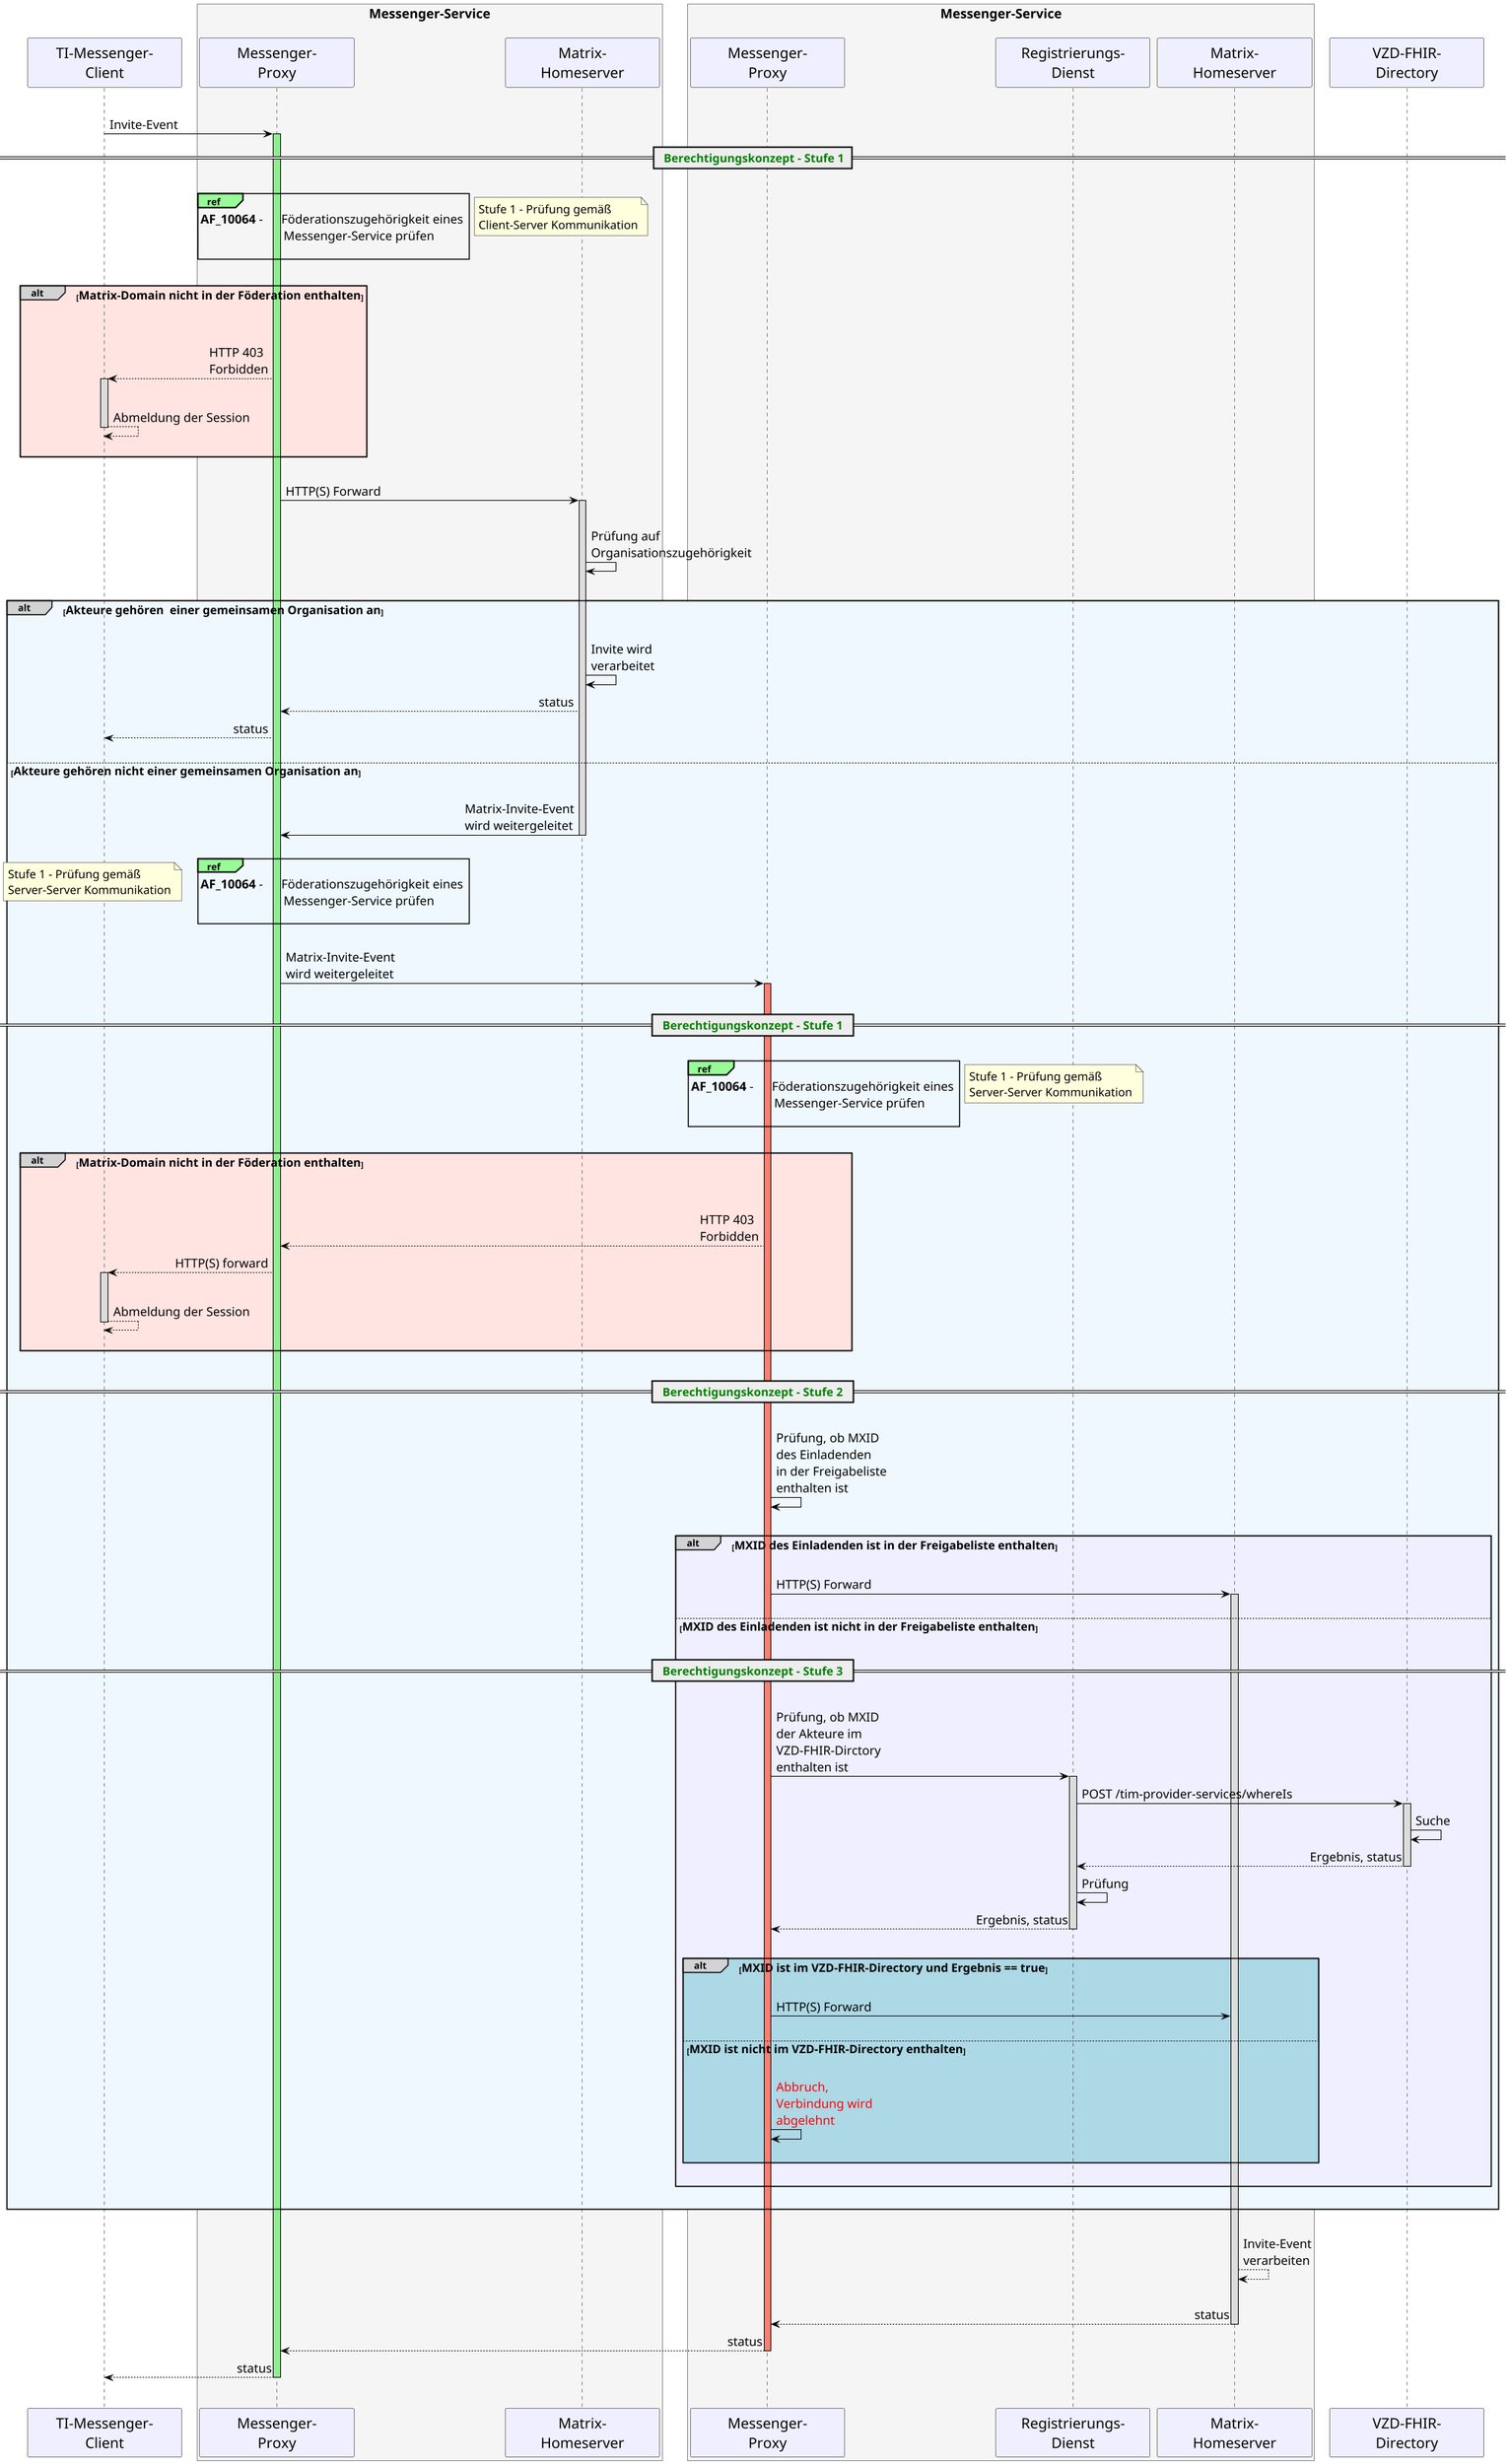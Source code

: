 /' 
# TI-Messenger 1.1
# TI-Messenger-Dienst
# Sequence Diagram
# Name: Stufen der Berechtigungsprüfung
'/

@startuml
skinparam sequenceMessageAlign direction
skinparam minClassWidth 200
skinparam BoxPadding 15
skinparam sequenceReferenceHeaderBackgroundColor palegreen
scale max 2048 width

skinparam sequence {
ArrowColor black
ArrowFontSize 17
ActorBorderColor black
LifeLineBorderColor black
LifeLineBackgroundColor Gainsboro

ParticipantBorderColor Motivation
ParticipantBackgroundColor Motivation
ParticipantFontName Impact
ParticipantFontSize 20
ParticipantFontColor black
ParticipantBorderColor Black
ParticipantBackgroundColor MOTIVATION

ActorBackgroundColor Gainsboro
ActorFontColor black
ActorFontSize 20
ActorFontName Aapex
}
      participant C as "TI-Messenger-\nClient"
      box <size:18>Messenger-Service\n #WhiteSmoke
      participant MP as "Messenger-\nProxy"
      participant MH as "Matrix-\nHomeserver"
      end box
      box <size:18>Messenger-Service\n #WhiteSmoke
      participant MP2 as "Messenger-\nProxy"
      participant RD2 as "Registrierungs-\nDienst"
      participant MH2 as "Matrix-\nHomeserver"
      end box
      participant VZD as "VZD-FHIR-\nDirectory"

|||
C->MP: Invite-Event
 activate MP #LIGHTGREEN

== <font color=green><size:16>  Berechtigungskonzept - Stufe 1</size></font> == 
    |||
      ref over MP, MP: <size:17>**AF_10064** - \tFöderationszugehörigkeit eines \n<size:17>        \tMessenger-Service prüfen</size>\n 
      note right: <size:16>Stufe 1 - Prüfung gemäß </size>\n<size:16>Client-Server Kommunikation</size>
    |||

alt#LightGrey #MISTYROSE  <size:16>Matrix-Domain nicht in der Föderation enthalten</size>
|||
    |||
    MP-->C: HTTP 403 \nForbidden
     activate C
    |||
    C-->C: Abmeldung der Session
     deactivate C
|||
end

|||
MP->MH: HTTP(S) Forward
 activate MH

|||
MH->MH: Prüfung auf \nOrganisationszugehörigkeit

|||
   alt#LightGrey #AliceBlue <size:16>Akteure gehören  einer gemeinsamen Organisation an</size> 
   |||
      MH->MH: Invite wird \nverarbeitet 
      MH-->MP: status
      MP-->C: status
      |||

   else <size:16>Akteure gehören nicht einer gemeinsamen Organisation an</size>
   |||
      MH->MP: Matrix-Invite-Event \nwird weitergeleitet
      deactivate MH
        |||
        ref over MP, MP: <size:17>**AF_10064** - \tFöderationszugehörigkeit eines \n<size:17>        \tMessenger-Service prüfen</size>\n 
        note left: <size:16>Stufe 1 - Prüfung gemäß </size>\n<size:16>Server-Server Kommunikation</size>
        |||
      MP->MP2: Matrix-Invite-Event \nwird weitergeleitet
      activate MP2 #SALMON
      
      |||
          == <font color=green><size:16>  Berechtigungskonzept - Stufe 1</size></font>  ==
      |||

        ref over MP2, MP2: <size:17>**AF_10064** - \tFöderationszugehörigkeit eines \n<size:17>        \tMessenger-Service prüfen</size>\n 
        note right: <size:16>Stufe 1 - Prüfung gemäß </size>\n<size:16>Server-Server Kommunikation</size>
        |||
     
        alt#LightGrey #MISTYROSE  <size:16>Matrix-Domain nicht in der Föderation enthalten</size>
        |||
            |||
            MP2-->MP: HTTP 403 \nForbidden
            MP-->C: HTTP(S) forward
             activate C
            |||
            C-->C: Abmeldung der Session
             deactivate C
        |||
        end
       
        |||
        == <font color=green><size:16>  Berechtigungskonzept - Stufe 2</size></font>  ==     
       
         activate MP2
        MP2->MP2: \nPrüfung, ob MXID \ndes Einladenden \nin der Freigabeliste \nenthalten ist
        |||
          
          alt#LightGrey #MOTIVATION  <size:16>MXID des Einladenden ist in der Freigabeliste enthalten</size>
          |||
             MP2->MH2: HTTP(S) Forward
              activate MH2
          |||
             else <size:16>MXID des Einladenden ist nicht in der Freigabeliste enthalten</size>
             |||
                == <font color=green><size:16>  Berechtigungskonzept - Stufe 3</size></font>  ==
                MP2->RD2: \nPrüfung, ob MXID \nder Akteure im \nVZD-FHIR-Dirctory \nenthalten ist
                 activate RD2
                RD2->VZD: POST /tim-provider-services/whereIs
                 activate VZD
                VZD->VZD: Suche
                VZD-->RD2: Ergebnis, status
                 deactivate VZD
                RD2->RD2: Prüfung 
                RD2-->MP2: Ergebnis, status
                 deactivate RD2
             |||
                alt#LightGrey #LightBlue  <size:16>MXID ist im VZD-FHIR-Directory und Ergebnis == true</size>
                |||
                  MP2->MH2: HTTP(S) Forward
                |||
                  else <size:16>MXID ist nicht im VZD-FHIR-Directory enthalten</size>
                  |||
                    MP2->MP2: <font color=red>Abbruch, \n<font color=red>Verbindung wird \n<font color=red>abgelehnt</font>
                  |||
                end
                |||
          end
          |||
   end
   |||


MH2-->MH2: Invite-Event \nverarbeiten
|||
MH2-->MP2: status
deactivate MH2
MP2-->MP: status
deactivate MP2

MP-->C: status
deactivate MP

|||
@enduml
